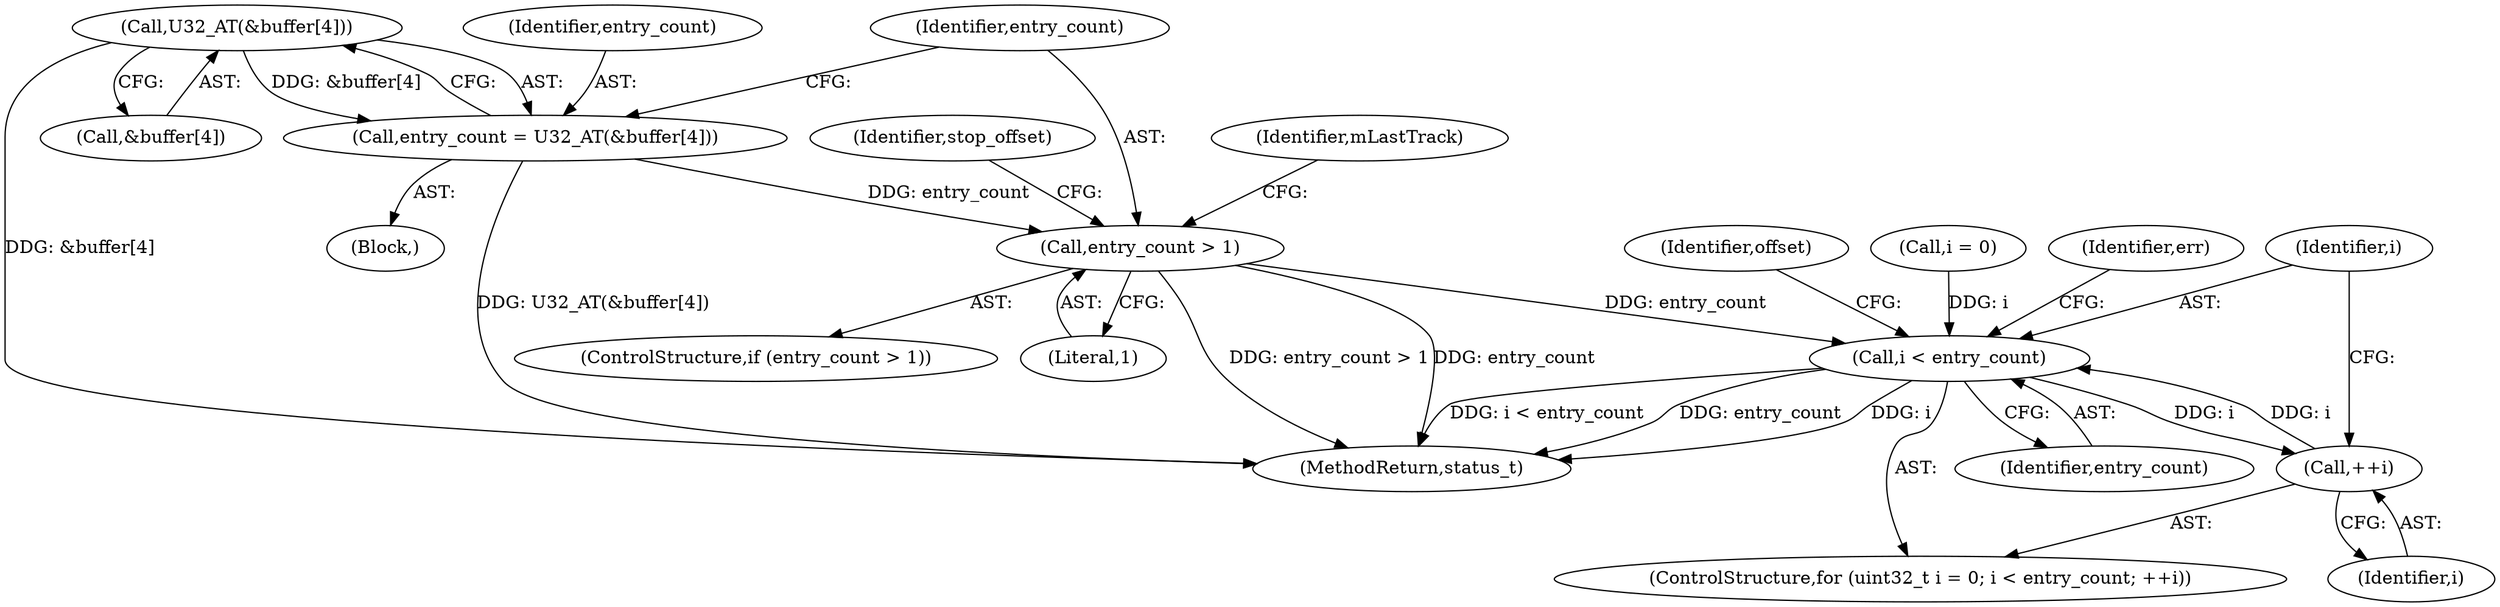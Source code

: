 digraph "0_Android_f81038006b4c59a5a148dcad887371206033c28f_2@array" {
"1001483" [label="(Call,U32_AT(&buffer[4]))"];
"1001481" [label="(Call,entry_count = U32_AT(&buffer[4]))"];
"1001489" [label="(Call,entry_count > 1)"];
"1001542" [label="(Call,i < entry_count)"];
"1001545" [label="(Call,++i)"];
"1001483" [label="(Call,U32_AT(&buffer[4]))"];
"1003289" [label="(MethodReturn,status_t)"];
"1001546" [label="(Identifier,i)"];
"1001545" [label="(Call,++i)"];
"1001488" [label="(ControlStructure,if (entry_count > 1))"];
"1001526" [label="(Identifier,stop_offset)"];
"1001482" [label="(Identifier,entry_count)"];
"1001490" [label="(Identifier,entry_count)"];
"1001443" [label="(Block,)"];
"1001537" [label="(ControlStructure,for (uint32_t i = 0; i < entry_count; ++i))"];
"1001481" [label="(Call,entry_count = U32_AT(&buffer[4]))"];
"1001566" [label="(Identifier,offset)"];
"1001484" [label="(Call,&buffer[4])"];
"1001539" [label="(Call,i = 0)"];
"1001496" [label="(Identifier,mLastTrack)"];
"1001491" [label="(Literal,1)"];
"1001544" [label="(Identifier,entry_count)"];
"1001542" [label="(Call,i < entry_count)"];
"1001550" [label="(Identifier,err)"];
"1001543" [label="(Identifier,i)"];
"1001489" [label="(Call,entry_count > 1)"];
"1001483" -> "1001481"  [label="AST: "];
"1001483" -> "1001484"  [label="CFG: "];
"1001484" -> "1001483"  [label="AST: "];
"1001481" -> "1001483"  [label="CFG: "];
"1001483" -> "1003289"  [label="DDG: &buffer[4]"];
"1001483" -> "1001481"  [label="DDG: &buffer[4]"];
"1001481" -> "1001443"  [label="AST: "];
"1001482" -> "1001481"  [label="AST: "];
"1001490" -> "1001481"  [label="CFG: "];
"1001481" -> "1003289"  [label="DDG: U32_AT(&buffer[4])"];
"1001481" -> "1001489"  [label="DDG: entry_count"];
"1001489" -> "1001488"  [label="AST: "];
"1001489" -> "1001491"  [label="CFG: "];
"1001490" -> "1001489"  [label="AST: "];
"1001491" -> "1001489"  [label="AST: "];
"1001496" -> "1001489"  [label="CFG: "];
"1001526" -> "1001489"  [label="CFG: "];
"1001489" -> "1003289"  [label="DDG: entry_count > 1"];
"1001489" -> "1003289"  [label="DDG: entry_count"];
"1001489" -> "1001542"  [label="DDG: entry_count"];
"1001542" -> "1001537"  [label="AST: "];
"1001542" -> "1001544"  [label="CFG: "];
"1001543" -> "1001542"  [label="AST: "];
"1001544" -> "1001542"  [label="AST: "];
"1001550" -> "1001542"  [label="CFG: "];
"1001566" -> "1001542"  [label="CFG: "];
"1001542" -> "1003289"  [label="DDG: entry_count"];
"1001542" -> "1003289"  [label="DDG: i"];
"1001542" -> "1003289"  [label="DDG: i < entry_count"];
"1001545" -> "1001542"  [label="DDG: i"];
"1001539" -> "1001542"  [label="DDG: i"];
"1001542" -> "1001545"  [label="DDG: i"];
"1001545" -> "1001537"  [label="AST: "];
"1001545" -> "1001546"  [label="CFG: "];
"1001546" -> "1001545"  [label="AST: "];
"1001543" -> "1001545"  [label="CFG: "];
}
